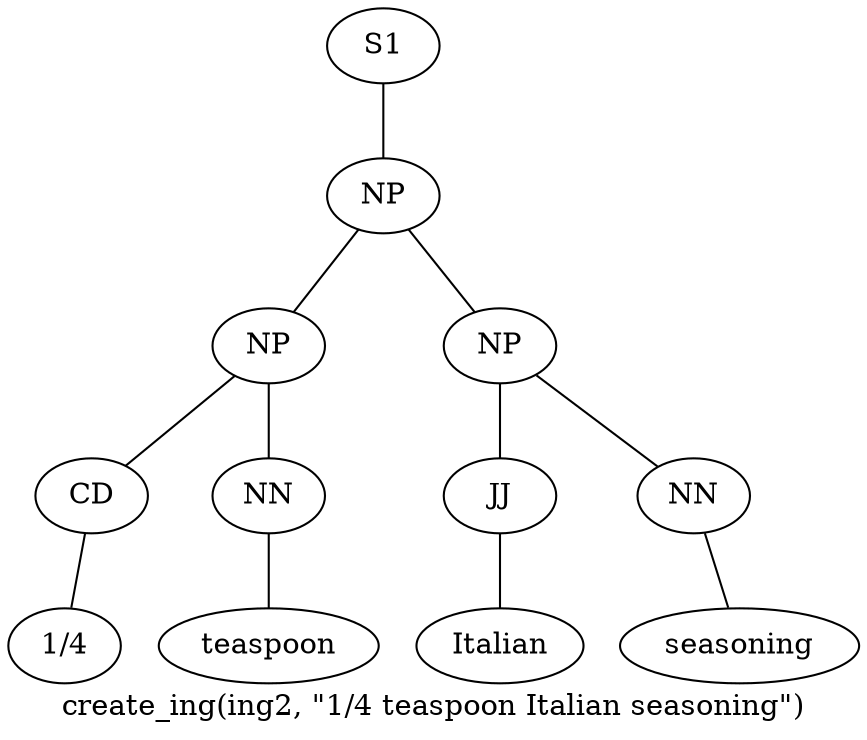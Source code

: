 graph SyntaxGraph {
	label = "create_ing(ing2, \"1/4 teaspoon Italian seasoning\")";
	Node0 [label="S1"];
	Node1 [label="NP"];
	Node2 [label="NP"];
	Node3 [label="CD"];
	Node4 [label="1/4"];
	Node5 [label="NN"];
	Node6 [label="teaspoon"];
	Node7 [label="NP"];
	Node8 [label="JJ"];
	Node9 [label="Italian"];
	Node10 [label="NN"];
	Node11 [label="seasoning"];

	Node0 -- Node1;
	Node1 -- Node2;
	Node1 -- Node7;
	Node2 -- Node3;
	Node2 -- Node5;
	Node3 -- Node4;
	Node5 -- Node6;
	Node7 -- Node8;
	Node7 -- Node10;
	Node8 -- Node9;
	Node10 -- Node11;
}